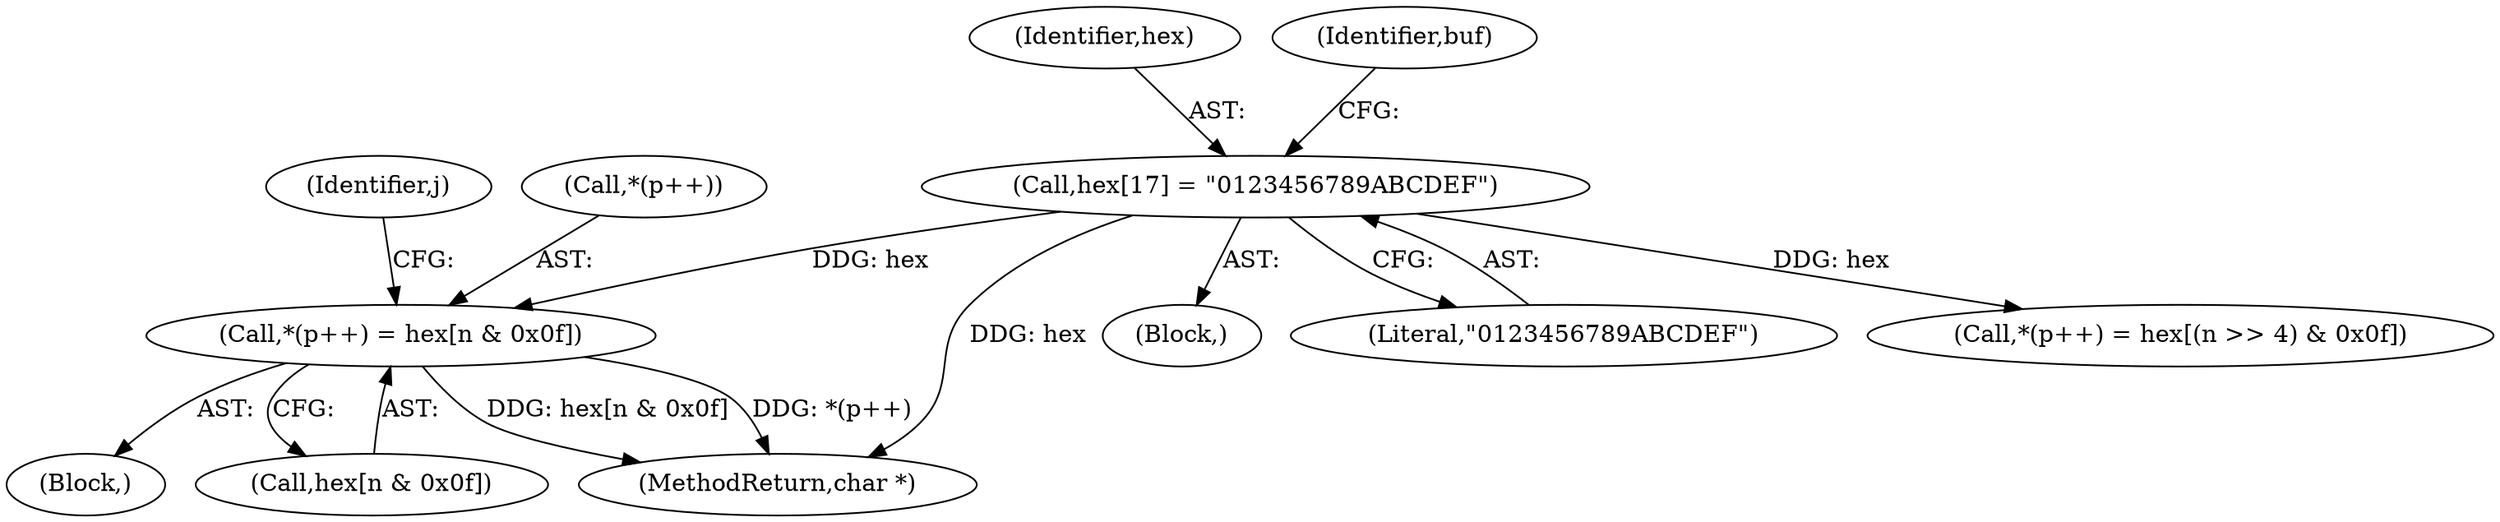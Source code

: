 digraph "0_openssl_2919516136a4227d9e6d8f2fe66ef976aaf8c561@array" {
"1000609" [label="(Call,*(p++) = hex[n & 0x0f])"];
"1000124" [label="(Call,hex[17] = \"0123456789ABCDEF\")"];
"1000125" [label="(Identifier,hex)"];
"1000132" [label="(Identifier,buf)"];
"1000564" [label="(Identifier,j)"];
"1000105" [label="(Block,)"];
"1000610" [label="(Call,*(p++))"];
"1000587" [label="(Block,)"];
"1000126" [label="(Literal,\"0123456789ABCDEF\")"];
"1000598" [label="(Call,*(p++) = hex[(n >> 4) & 0x0f])"];
"1000613" [label="(Call,hex[n & 0x0f])"];
"1000663" [label="(MethodReturn,char *)"];
"1000609" [label="(Call,*(p++) = hex[n & 0x0f])"];
"1000124" [label="(Call,hex[17] = \"0123456789ABCDEF\")"];
"1000609" -> "1000587"  [label="AST: "];
"1000609" -> "1000613"  [label="CFG: "];
"1000610" -> "1000609"  [label="AST: "];
"1000613" -> "1000609"  [label="AST: "];
"1000564" -> "1000609"  [label="CFG: "];
"1000609" -> "1000663"  [label="DDG: hex[n & 0x0f]"];
"1000609" -> "1000663"  [label="DDG: *(p++)"];
"1000124" -> "1000609"  [label="DDG: hex"];
"1000124" -> "1000105"  [label="AST: "];
"1000124" -> "1000126"  [label="CFG: "];
"1000125" -> "1000124"  [label="AST: "];
"1000126" -> "1000124"  [label="AST: "];
"1000132" -> "1000124"  [label="CFG: "];
"1000124" -> "1000663"  [label="DDG: hex"];
"1000124" -> "1000598"  [label="DDG: hex"];
}
